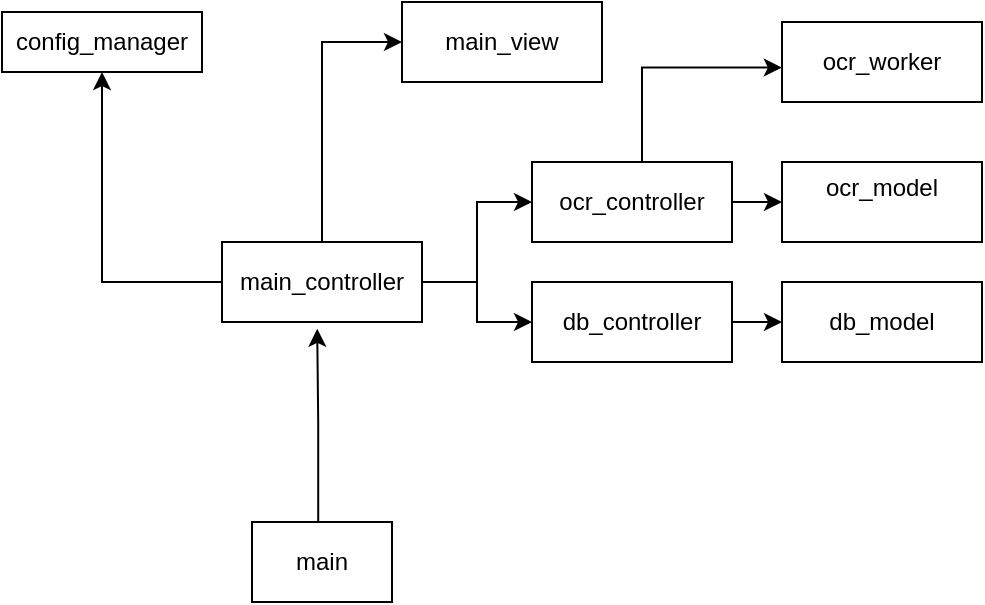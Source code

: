 <mxfile version="24.6.4" type="device">
  <diagram name="Page-1" id="HzjUWwx5rOOnvF1SwB26">
    <mxGraphModel dx="478" dy="293" grid="1" gridSize="10" guides="1" tooltips="1" connect="1" arrows="1" fold="1" page="1" pageScale="1" pageWidth="850" pageHeight="1100" math="0" shadow="0">
      <root>
        <mxCell id="0" />
        <mxCell id="1" parent="0" />
        <mxCell id="PrEsNsSBaq8SepygXF3P-1" value="main" style="rounded=0;whiteSpace=wrap;html=1;" vertex="1" parent="1">
          <mxGeometry x="235" y="400" width="70" height="40" as="geometry" />
        </mxCell>
        <mxCell id="PrEsNsSBaq8SepygXF3P-8" style="edgeStyle=orthogonalEdgeStyle;rounded=0;orthogonalLoop=1;jettySize=auto;html=1;entryX=0;entryY=0.5;entryDx=0;entryDy=0;" edge="1" parent="1" source="PrEsNsSBaq8SepygXF3P-2" target="PrEsNsSBaq8SepygXF3P-3">
          <mxGeometry relative="1" as="geometry" />
        </mxCell>
        <mxCell id="PrEsNsSBaq8SepygXF3P-9" style="edgeStyle=orthogonalEdgeStyle;rounded=0;orthogonalLoop=1;jettySize=auto;html=1;exitX=1;exitY=0.5;exitDx=0;exitDy=0;entryX=0;entryY=0.5;entryDx=0;entryDy=0;" edge="1" parent="1" source="PrEsNsSBaq8SepygXF3P-2" target="PrEsNsSBaq8SepygXF3P-4">
          <mxGeometry relative="1" as="geometry" />
        </mxCell>
        <mxCell id="PrEsNsSBaq8SepygXF3P-14" style="edgeStyle=orthogonalEdgeStyle;rounded=0;orthogonalLoop=1;jettySize=auto;html=1;entryX=0;entryY=0.5;entryDx=0;entryDy=0;" edge="1" parent="1" source="PrEsNsSBaq8SepygXF3P-2" target="PrEsNsSBaq8SepygXF3P-5">
          <mxGeometry relative="1" as="geometry" />
        </mxCell>
        <mxCell id="PrEsNsSBaq8SepygXF3P-19" style="edgeStyle=orthogonalEdgeStyle;rounded=0;orthogonalLoop=1;jettySize=auto;html=1;entryX=0.5;entryY=1;entryDx=0;entryDy=0;" edge="1" parent="1" source="PrEsNsSBaq8SepygXF3P-2" target="PrEsNsSBaq8SepygXF3P-18">
          <mxGeometry relative="1" as="geometry" />
        </mxCell>
        <mxCell id="PrEsNsSBaq8SepygXF3P-2" value="main_controller" style="rounded=0;whiteSpace=wrap;html=1;" vertex="1" parent="1">
          <mxGeometry x="220" y="260" width="100" height="40" as="geometry" />
        </mxCell>
        <mxCell id="PrEsNsSBaq8SepygXF3P-12" style="edgeStyle=orthogonalEdgeStyle;rounded=0;orthogonalLoop=1;jettySize=auto;html=1;entryX=0;entryY=0.5;entryDx=0;entryDy=0;" edge="1" parent="1" source="PrEsNsSBaq8SepygXF3P-3" target="PrEsNsSBaq8SepygXF3P-11">
          <mxGeometry relative="1" as="geometry" />
        </mxCell>
        <mxCell id="PrEsNsSBaq8SepygXF3P-3" value="db_controller" style="rounded=0;whiteSpace=wrap;html=1;" vertex="1" parent="1">
          <mxGeometry x="375" y="280" width="100" height="40" as="geometry" />
        </mxCell>
        <mxCell id="PrEsNsSBaq8SepygXF3P-13" style="edgeStyle=orthogonalEdgeStyle;rounded=0;orthogonalLoop=1;jettySize=auto;html=1;entryX=0;entryY=0.5;entryDx=0;entryDy=0;" edge="1" parent="1" source="PrEsNsSBaq8SepygXF3P-4" target="PrEsNsSBaq8SepygXF3P-10">
          <mxGeometry relative="1" as="geometry" />
        </mxCell>
        <mxCell id="PrEsNsSBaq8SepygXF3P-4" value="ocr_controller" style="rounded=0;whiteSpace=wrap;html=1;" vertex="1" parent="1">
          <mxGeometry x="375" y="220" width="100" height="40" as="geometry" />
        </mxCell>
        <mxCell id="PrEsNsSBaq8SepygXF3P-5" value="main_view" style="rounded=0;whiteSpace=wrap;html=1;" vertex="1" parent="1">
          <mxGeometry x="310" y="140" width="100" height="40" as="geometry" />
        </mxCell>
        <mxCell id="PrEsNsSBaq8SepygXF3P-6" value="ocr_worker" style="rounded=0;whiteSpace=wrap;html=1;" vertex="1" parent="1">
          <mxGeometry x="500" y="150" width="100" height="40" as="geometry" />
        </mxCell>
        <mxCell id="PrEsNsSBaq8SepygXF3P-7" style="edgeStyle=orthogonalEdgeStyle;rounded=0;orthogonalLoop=1;jettySize=auto;html=1;entryX=0.476;entryY=1.085;entryDx=0;entryDy=0;entryPerimeter=0;exitX=0.473;exitY=-0.003;exitDx=0;exitDy=0;exitPerimeter=0;" edge="1" parent="1" source="PrEsNsSBaq8SepygXF3P-1" target="PrEsNsSBaq8SepygXF3P-2">
          <mxGeometry relative="1" as="geometry" />
        </mxCell>
        <mxCell id="PrEsNsSBaq8SepygXF3P-10" value="ocr_model&lt;div&gt;&lt;br&gt;&lt;/div&gt;" style="rounded=0;whiteSpace=wrap;html=1;" vertex="1" parent="1">
          <mxGeometry x="500" y="220" width="100" height="40" as="geometry" />
        </mxCell>
        <mxCell id="PrEsNsSBaq8SepygXF3P-11" value="db_model" style="rounded=0;whiteSpace=wrap;html=1;" vertex="1" parent="1">
          <mxGeometry x="500" y="280" width="100" height="40" as="geometry" />
        </mxCell>
        <mxCell id="PrEsNsSBaq8SepygXF3P-15" style="edgeStyle=orthogonalEdgeStyle;rounded=0;orthogonalLoop=1;jettySize=auto;html=1;entryX=-0.001;entryY=0.57;entryDx=0;entryDy=0;entryPerimeter=0;" edge="1" parent="1" source="PrEsNsSBaq8SepygXF3P-4" target="PrEsNsSBaq8SepygXF3P-6">
          <mxGeometry relative="1" as="geometry">
            <Array as="points">
              <mxPoint x="430" y="173" />
            </Array>
          </mxGeometry>
        </mxCell>
        <mxCell id="PrEsNsSBaq8SepygXF3P-18" value="&lt;span style=&quot;text-align: left;&quot;&gt;config_manager&lt;/span&gt;" style="rounded=0;whiteSpace=wrap;html=1;" vertex="1" parent="1">
          <mxGeometry x="110" y="145" width="100" height="30" as="geometry" />
        </mxCell>
      </root>
    </mxGraphModel>
  </diagram>
</mxfile>
